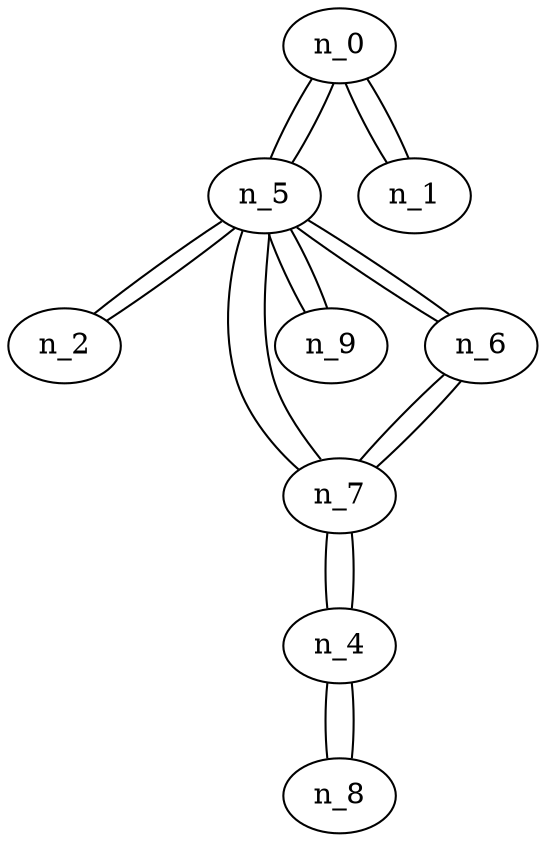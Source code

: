 graph g6 {
n_0--n_5
n_0--n_1
n_1--n_0
n_2--n_5
n_4--n_8
n_4--n_7
n_5--n_0
n_5--n_9
n_5--n_2
n_5--n_7
n_5--n_6
n_6--n_7
n_6--n_5
n_7--n_4
n_7--n_6
n_7--n_5
n_8--n_4
n_9--n_5
}